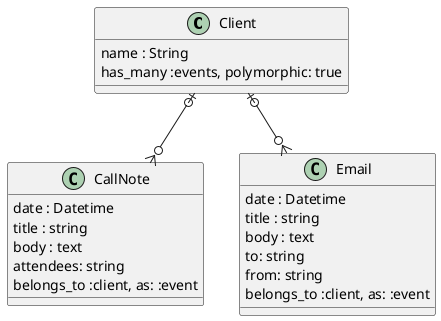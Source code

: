 @startuml

class Client {
    name : String
    has_many :events, polymorphic: true 
}

class CallNote {
    date : Datetime
    title : string
    body : text
    attendees: string
    belongs_to :client, as: :event
}
class Email {
    date : Datetime
    title : string
    body : text
    to: string
    from: string
    belongs_to :client, as: :event
}

Client |o--o{ CallNote
Client |o--o{ Email

@enduml
